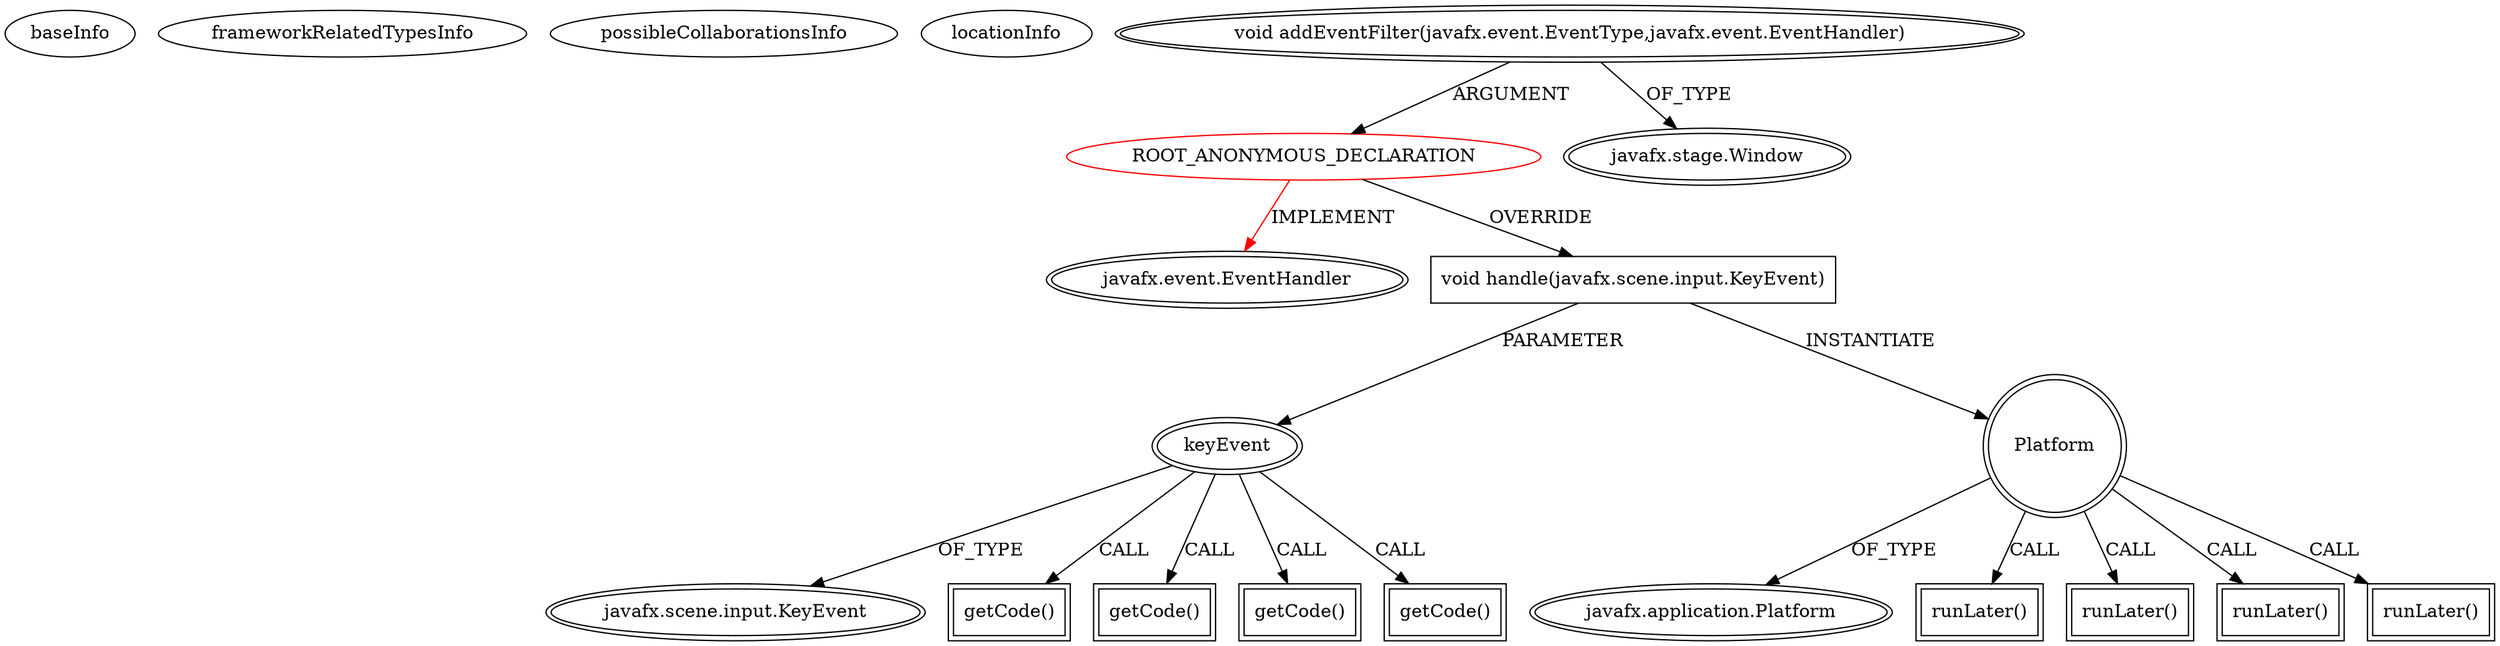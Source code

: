 digraph {
baseInfo[graphId=4406,category="extension_graph",isAnonymous=true,possibleRelation=false]
frameworkRelatedTypesInfo[0="javafx.event.EventHandler"]
possibleCollaborationsInfo[]
locationInfo[projectName="syd711-mephisto_fx",filePath="/syd711-mephisto_fx/mephisto_fx-master/src/main/java/de/mephisto/radiofx/MephistoRadioFX.java",contextSignature="void addStateListener(javafx.stage.Stage)",graphId="4406"]
0[label="ROOT_ANONYMOUS_DECLARATION",vertexType="ROOT_ANONYMOUS_DECLARATION",isFrameworkType=false,color=red]
1[label="javafx.event.EventHandler",vertexType="FRAMEWORK_INTERFACE_TYPE",isFrameworkType=true,peripheries=2]
2[label="void addEventFilter(javafx.event.EventType,javafx.event.EventHandler)",vertexType="OUTSIDE_CALL",isFrameworkType=true,peripheries=2]
3[label="javafx.stage.Window",vertexType="FRAMEWORK_CLASS_TYPE",isFrameworkType=true,peripheries=2]
4[label="void handle(javafx.scene.input.KeyEvent)",vertexType="OVERRIDING_METHOD_DECLARATION",isFrameworkType=false,shape=box]
5[label="keyEvent",vertexType="PARAMETER_DECLARATION",isFrameworkType=true,peripheries=2]
6[label="javafx.scene.input.KeyEvent",vertexType="FRAMEWORK_CLASS_TYPE",isFrameworkType=true,peripheries=2]
8[label="getCode()",vertexType="INSIDE_CALL",isFrameworkType=true,peripheries=2,shape=box]
9[label="Platform",vertexType="VARIABLE_EXPRESION",isFrameworkType=true,peripheries=2,shape=circle]
11[label="javafx.application.Platform",vertexType="FRAMEWORK_CLASS_TYPE",isFrameworkType=true,peripheries=2]
10[label="runLater()",vertexType="INSIDE_CALL",isFrameworkType=true,peripheries=2,shape=box]
13[label="getCode()",vertexType="INSIDE_CALL",isFrameworkType=true,peripheries=2,shape=box]
15[label="runLater()",vertexType="INSIDE_CALL",isFrameworkType=true,peripheries=2,shape=box]
17[label="getCode()",vertexType="INSIDE_CALL",isFrameworkType=true,peripheries=2,shape=box]
19[label="runLater()",vertexType="INSIDE_CALL",isFrameworkType=true,peripheries=2,shape=box]
21[label="getCode()",vertexType="INSIDE_CALL",isFrameworkType=true,peripheries=2,shape=box]
23[label="runLater()",vertexType="INSIDE_CALL",isFrameworkType=true,peripheries=2,shape=box]
0->1[label="IMPLEMENT",color=red]
2->0[label="ARGUMENT"]
2->3[label="OF_TYPE"]
0->4[label="OVERRIDE"]
5->6[label="OF_TYPE"]
4->5[label="PARAMETER"]
5->8[label="CALL"]
4->9[label="INSTANTIATE"]
9->11[label="OF_TYPE"]
9->10[label="CALL"]
5->13[label="CALL"]
9->15[label="CALL"]
5->17[label="CALL"]
9->19[label="CALL"]
5->21[label="CALL"]
9->23[label="CALL"]
}
